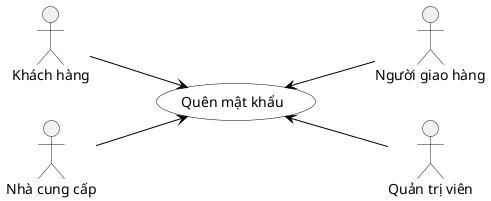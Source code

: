@startuml
' Use horizontal layout with actors on both sides
left to right direction

' Improve visual appearance
skinparam usecase {
  BackgroundColor white
  BorderColor black
  ArrowColor black
}

skinparam linetype polyline

' Left actors
actor "Khách hàng" as kh
actor "Nhà cung cấp" as ncc
actor "Người giao hàng" as ngh
actor "Quản trị viên" as qtv

usecase "Quên mật khẩu" as UC1

kh --> UC1
ncc --> UC1
UC1 <-- ngh
UC1 <-- qtv


@enduml
